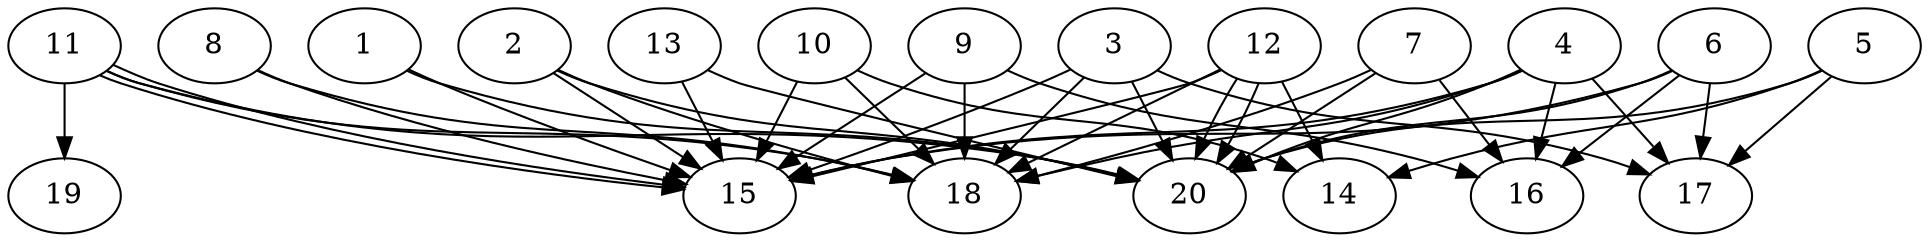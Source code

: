 // DAG automatically generated by daggen at Thu Oct  3 13:58:42 2019
// ./daggen --dot -n 20 --ccr 0.3 --fat 0.9 --regular 0.9 --density 0.9 --mindata 5242880 --maxdata 52428800 
digraph G {
  1 [size="169697280", alpha="0.08", expect_size="50909184"] 
  1 -> 15 [size ="50909184"]
  1 -> 20 [size ="50909184"]
  2 [size="41065813", alpha="0.04", expect_size="12319744"] 
  2 -> 15 [size ="12319744"]
  2 -> 18 [size ="12319744"]
  2 -> 20 [size ="12319744"]
  3 [size="93921280", alpha="0.20", expect_size="28176384"] 
  3 -> 15 [size ="28176384"]
  3 -> 17 [size ="28176384"]
  3 -> 18 [size ="28176384"]
  3 -> 20 [size ="28176384"]
  4 [size="162512213", alpha="0.05", expect_size="48753664"] 
  4 -> 15 [size ="48753664"]
  4 -> 16 [size ="48753664"]
  4 -> 17 [size ="48753664"]
  4 -> 18 [size ="48753664"]
  4 -> 20 [size ="48753664"]
  5 [size="166304427", alpha="0.08", expect_size="49891328"] 
  5 -> 14 [size ="49891328"]
  5 -> 17 [size ="49891328"]
  5 -> 20 [size ="49891328"]
  6 [size="116408320", alpha="0.10", expect_size="34922496"] 
  6 -> 15 [size ="34922496"]
  6 -> 16 [size ="34922496"]
  6 -> 17 [size ="34922496"]
  6 -> 20 [size ="34922496"]
  7 [size="152804693", alpha="0.04", expect_size="45841408"] 
  7 -> 16 [size ="45841408"]
  7 -> 18 [size ="45841408"]
  7 -> 20 [size ="45841408"]
  8 [size="65471147", alpha="0.03", expect_size="19641344"] 
  8 -> 15 [size ="19641344"]
  8 -> 18 [size ="19641344"]
  9 [size="31546027", alpha="0.02", expect_size="9463808"] 
  9 -> 15 [size ="9463808"]
  9 -> 16 [size ="9463808"]
  9 -> 18 [size ="9463808"]
  10 [size="82493440", alpha="0.07", expect_size="24748032"] 
  10 -> 14 [size ="24748032"]
  10 -> 15 [size ="24748032"]
  10 -> 18 [size ="24748032"]
  11 [size="148428800", alpha="0.08", expect_size="44528640"] 
  11 -> 15 [size ="44528640"]
  11 -> 15 [size ="44528640"]
  11 -> 18 [size ="44528640"]
  11 -> 19 [size ="44528640"]
  11 -> 20 [size ="44528640"]
  12 [size="51660800", alpha="0.14", expect_size="15498240"] 
  12 -> 14 [size ="15498240"]
  12 -> 15 [size ="15498240"]
  12 -> 18 [size ="15498240"]
  12 -> 20 [size ="15498240"]
  12 -> 20 [size ="15498240"]
  13 [size="82264747", alpha="0.12", expect_size="24679424"] 
  13 -> 15 [size ="24679424"]
  13 -> 20 [size ="24679424"]
  14 [size="80189440", alpha="0.16", expect_size="24056832"] 
  15 [size="120166400", alpha="0.05", expect_size="36049920"] 
  16 [size="29081600", alpha="0.01", expect_size="8724480"] 
  17 [size="104656213", alpha="0.11", expect_size="31396864"] 
  18 [size="135096320", alpha="0.00", expect_size="40528896"] 
  19 [size="155805013", alpha="0.07", expect_size="46741504"] 
  20 [size="169253547", alpha="0.00", expect_size="50776064"] 
}
